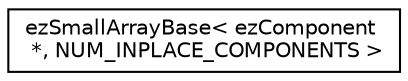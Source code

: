 digraph "Graphical Class Hierarchy"
{
 // LATEX_PDF_SIZE
  edge [fontname="Helvetica",fontsize="10",labelfontname="Helvetica",labelfontsize="10"];
  node [fontname="Helvetica",fontsize="10",shape=record];
  rankdir="LR";
  Node0 [label="ezSmallArrayBase\< ezComponent\l *, NUM_INPLACE_COMPONENTS \>",height=0.2,width=0.4,color="black", fillcolor="white", style="filled",URL="$d4/d0b/classez_small_array_base.htm",tooltip=" "];
}
